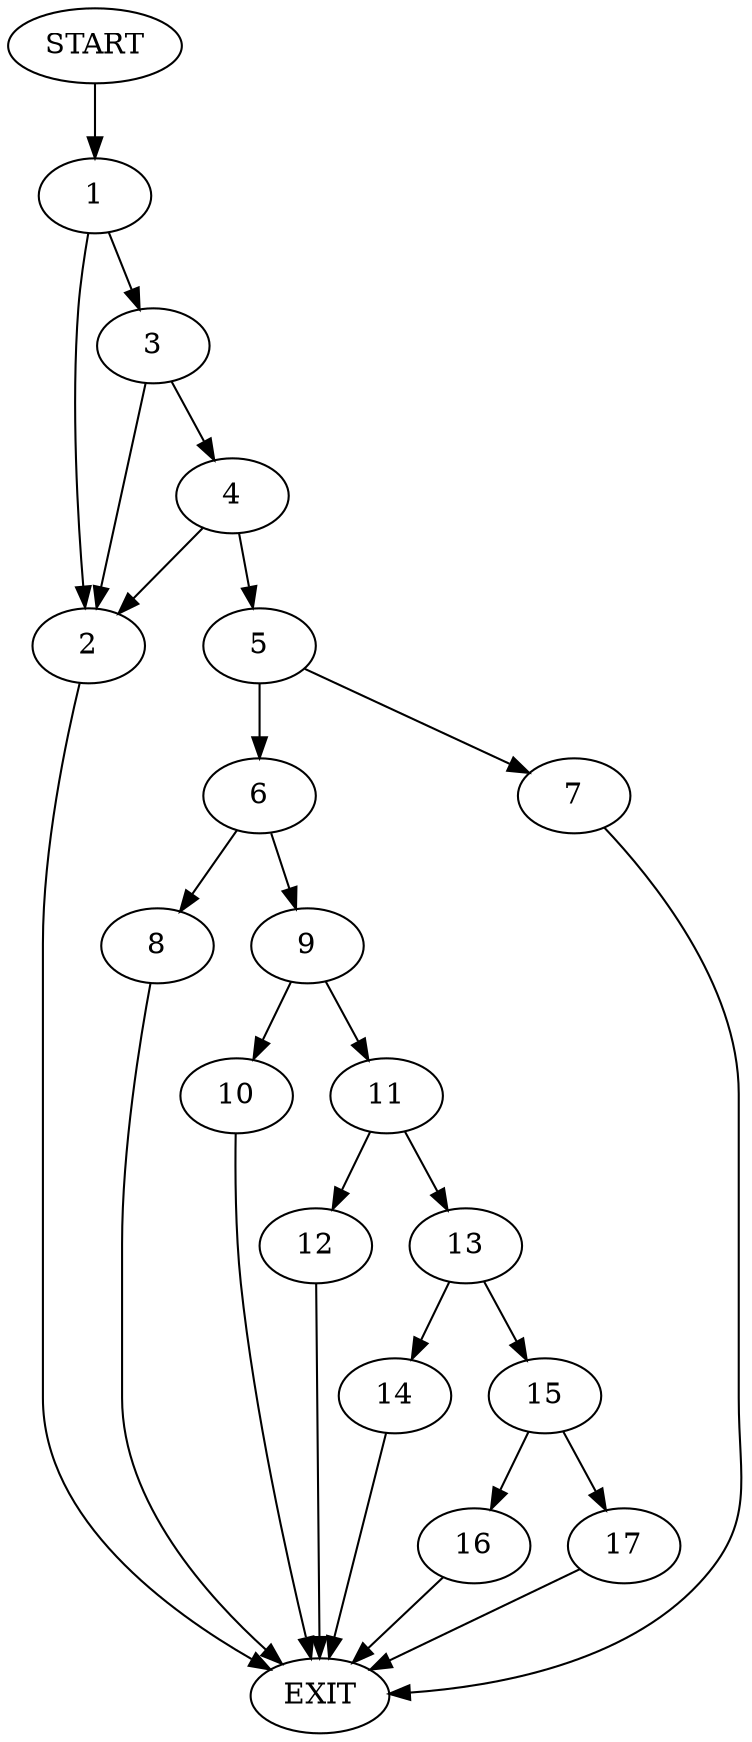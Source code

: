 digraph {
0 [label="START"]
18 [label="EXIT"]
0 -> 1
1 -> 2
1 -> 3
2 -> 18
3 -> 2
3 -> 4
4 -> 2
4 -> 5
5 -> 6
5 -> 7
7 -> 18
6 -> 8
6 -> 9
9 -> 10
9 -> 11
8 -> 18
11 -> 12
11 -> 13
10 -> 18
12 -> 18
13 -> 14
13 -> 15
14 -> 18
15 -> 16
15 -> 17
16 -> 18
17 -> 18
}
